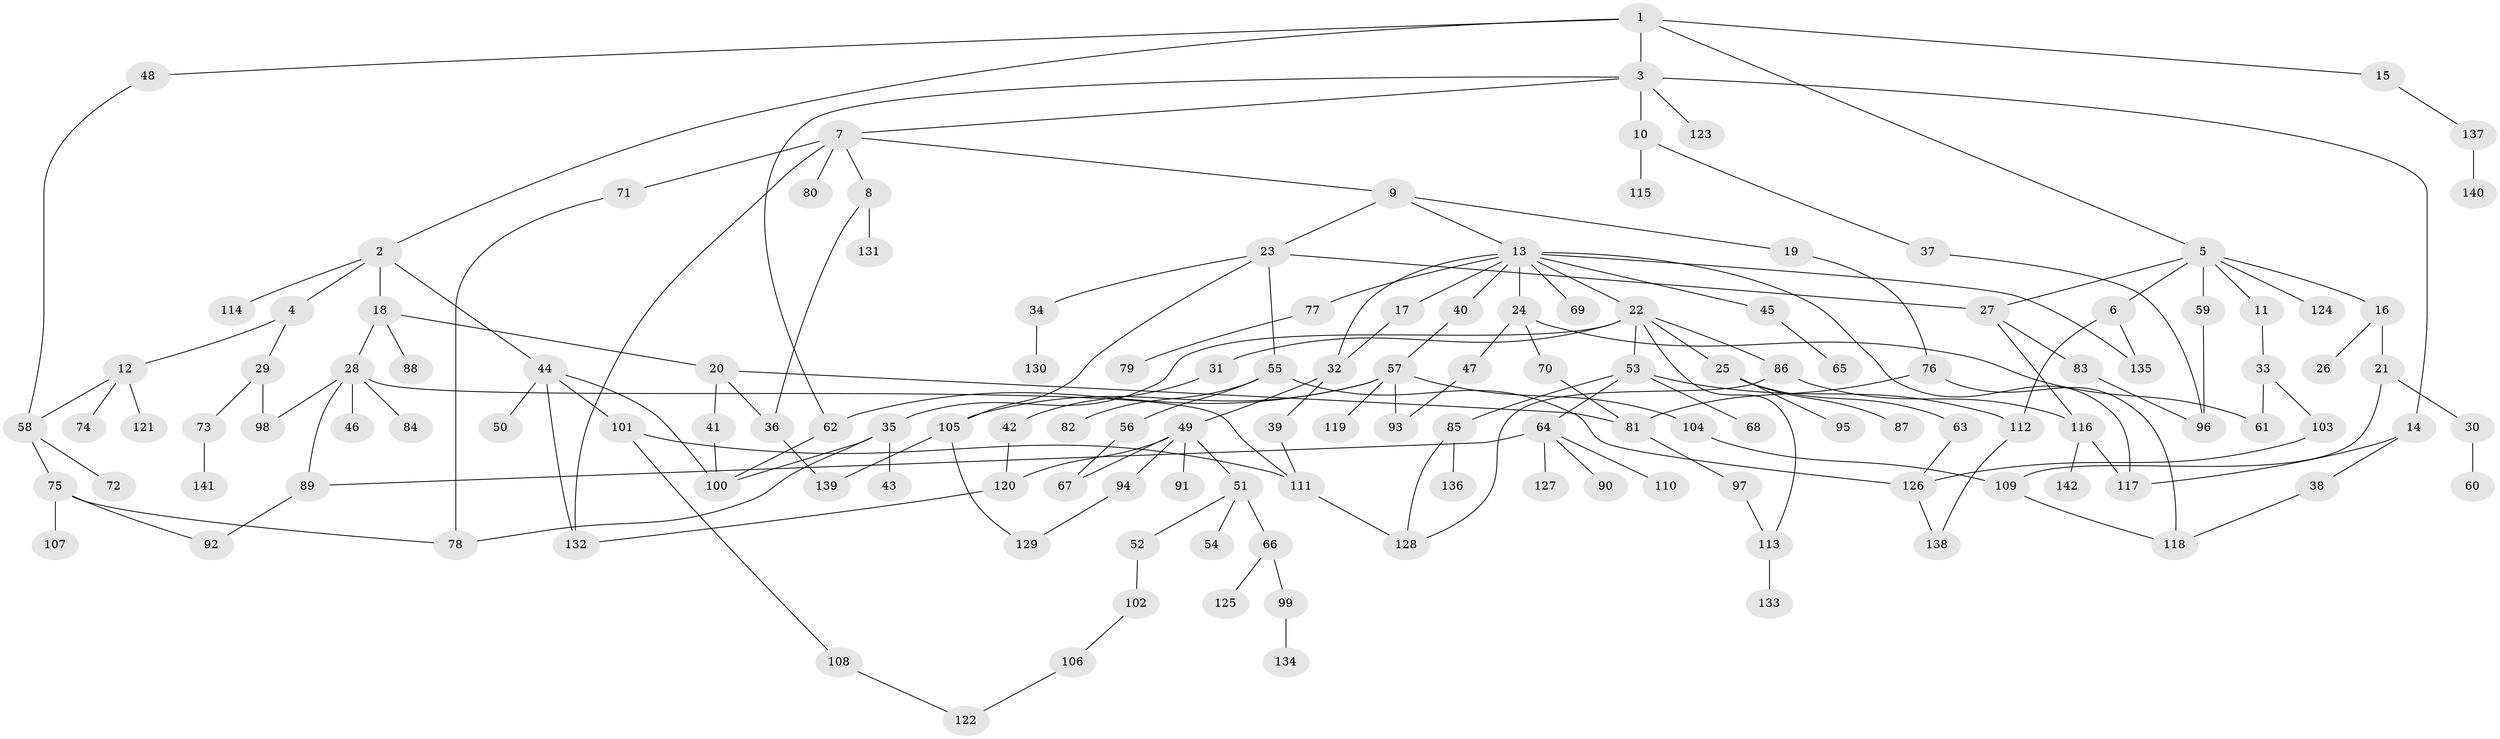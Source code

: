 // Generated by graph-tools (version 1.1) at 2025/25/03/09/25 03:25:24]
// undirected, 142 vertices, 184 edges
graph export_dot {
graph [start="1"]
  node [color=gray90,style=filled];
  1;
  2;
  3;
  4;
  5;
  6;
  7;
  8;
  9;
  10;
  11;
  12;
  13;
  14;
  15;
  16;
  17;
  18;
  19;
  20;
  21;
  22;
  23;
  24;
  25;
  26;
  27;
  28;
  29;
  30;
  31;
  32;
  33;
  34;
  35;
  36;
  37;
  38;
  39;
  40;
  41;
  42;
  43;
  44;
  45;
  46;
  47;
  48;
  49;
  50;
  51;
  52;
  53;
  54;
  55;
  56;
  57;
  58;
  59;
  60;
  61;
  62;
  63;
  64;
  65;
  66;
  67;
  68;
  69;
  70;
  71;
  72;
  73;
  74;
  75;
  76;
  77;
  78;
  79;
  80;
  81;
  82;
  83;
  84;
  85;
  86;
  87;
  88;
  89;
  90;
  91;
  92;
  93;
  94;
  95;
  96;
  97;
  98;
  99;
  100;
  101;
  102;
  103;
  104;
  105;
  106;
  107;
  108;
  109;
  110;
  111;
  112;
  113;
  114;
  115;
  116;
  117;
  118;
  119;
  120;
  121;
  122;
  123;
  124;
  125;
  126;
  127;
  128;
  129;
  130;
  131;
  132;
  133;
  134;
  135;
  136;
  137;
  138;
  139;
  140;
  141;
  142;
  1 -- 2;
  1 -- 3;
  1 -- 5;
  1 -- 15;
  1 -- 48;
  2 -- 4;
  2 -- 18;
  2 -- 44;
  2 -- 114;
  3 -- 7;
  3 -- 10;
  3 -- 14;
  3 -- 123;
  3 -- 62;
  4 -- 12;
  4 -- 29;
  5 -- 6;
  5 -- 11;
  5 -- 16;
  5 -- 27;
  5 -- 59;
  5 -- 124;
  6 -- 112;
  6 -- 135;
  7 -- 8;
  7 -- 9;
  7 -- 71;
  7 -- 80;
  7 -- 132;
  8 -- 36;
  8 -- 131;
  9 -- 13;
  9 -- 19;
  9 -- 23;
  10 -- 37;
  10 -- 115;
  11 -- 33;
  12 -- 58;
  12 -- 74;
  12 -- 121;
  13 -- 17;
  13 -- 22;
  13 -- 24;
  13 -- 32;
  13 -- 40;
  13 -- 45;
  13 -- 69;
  13 -- 77;
  13 -- 135;
  13 -- 117;
  14 -- 38;
  14 -- 117;
  15 -- 137;
  16 -- 21;
  16 -- 26;
  17 -- 32;
  18 -- 20;
  18 -- 28;
  18 -- 88;
  19 -- 76;
  20 -- 41;
  20 -- 81;
  20 -- 36;
  21 -- 30;
  21 -- 109;
  22 -- 25;
  22 -- 31;
  22 -- 35;
  22 -- 53;
  22 -- 86;
  22 -- 113;
  23 -- 34;
  23 -- 55;
  23 -- 105;
  23 -- 27;
  24 -- 47;
  24 -- 70;
  24 -- 61;
  25 -- 63;
  25 -- 87;
  25 -- 95;
  27 -- 83;
  27 -- 116;
  28 -- 46;
  28 -- 84;
  28 -- 89;
  28 -- 111;
  28 -- 98;
  29 -- 73;
  29 -- 98;
  30 -- 60;
  31 -- 42;
  32 -- 39;
  32 -- 49;
  33 -- 61;
  33 -- 103;
  34 -- 130;
  35 -- 43;
  35 -- 78;
  35 -- 100;
  36 -- 139;
  37 -- 96;
  38 -- 118;
  39 -- 111;
  40 -- 57;
  41 -- 100;
  42 -- 120;
  44 -- 50;
  44 -- 100;
  44 -- 101;
  44 -- 132;
  45 -- 65;
  47 -- 93;
  48 -- 58;
  49 -- 51;
  49 -- 67;
  49 -- 91;
  49 -- 94;
  49 -- 120;
  51 -- 52;
  51 -- 54;
  51 -- 66;
  52 -- 102;
  53 -- 64;
  53 -- 68;
  53 -- 85;
  53 -- 112;
  55 -- 56;
  55 -- 82;
  55 -- 126;
  56 -- 67;
  57 -- 62;
  57 -- 93;
  57 -- 104;
  57 -- 105;
  57 -- 119;
  58 -- 72;
  58 -- 75;
  59 -- 96;
  62 -- 100;
  63 -- 126;
  64 -- 90;
  64 -- 110;
  64 -- 127;
  64 -- 89;
  66 -- 99;
  66 -- 125;
  70 -- 81;
  71 -- 78;
  73 -- 141;
  75 -- 107;
  75 -- 78;
  75 -- 92;
  76 -- 118;
  76 -- 81;
  77 -- 79;
  81 -- 97;
  83 -- 96;
  85 -- 136;
  85 -- 128;
  86 -- 116;
  86 -- 128;
  89 -- 92;
  94 -- 129;
  97 -- 113;
  99 -- 134;
  101 -- 108;
  101 -- 111;
  102 -- 106;
  103 -- 126;
  104 -- 109;
  105 -- 129;
  105 -- 139;
  106 -- 122;
  108 -- 122;
  109 -- 118;
  111 -- 128;
  112 -- 138;
  113 -- 133;
  116 -- 142;
  116 -- 117;
  120 -- 132;
  126 -- 138;
  137 -- 140;
}

